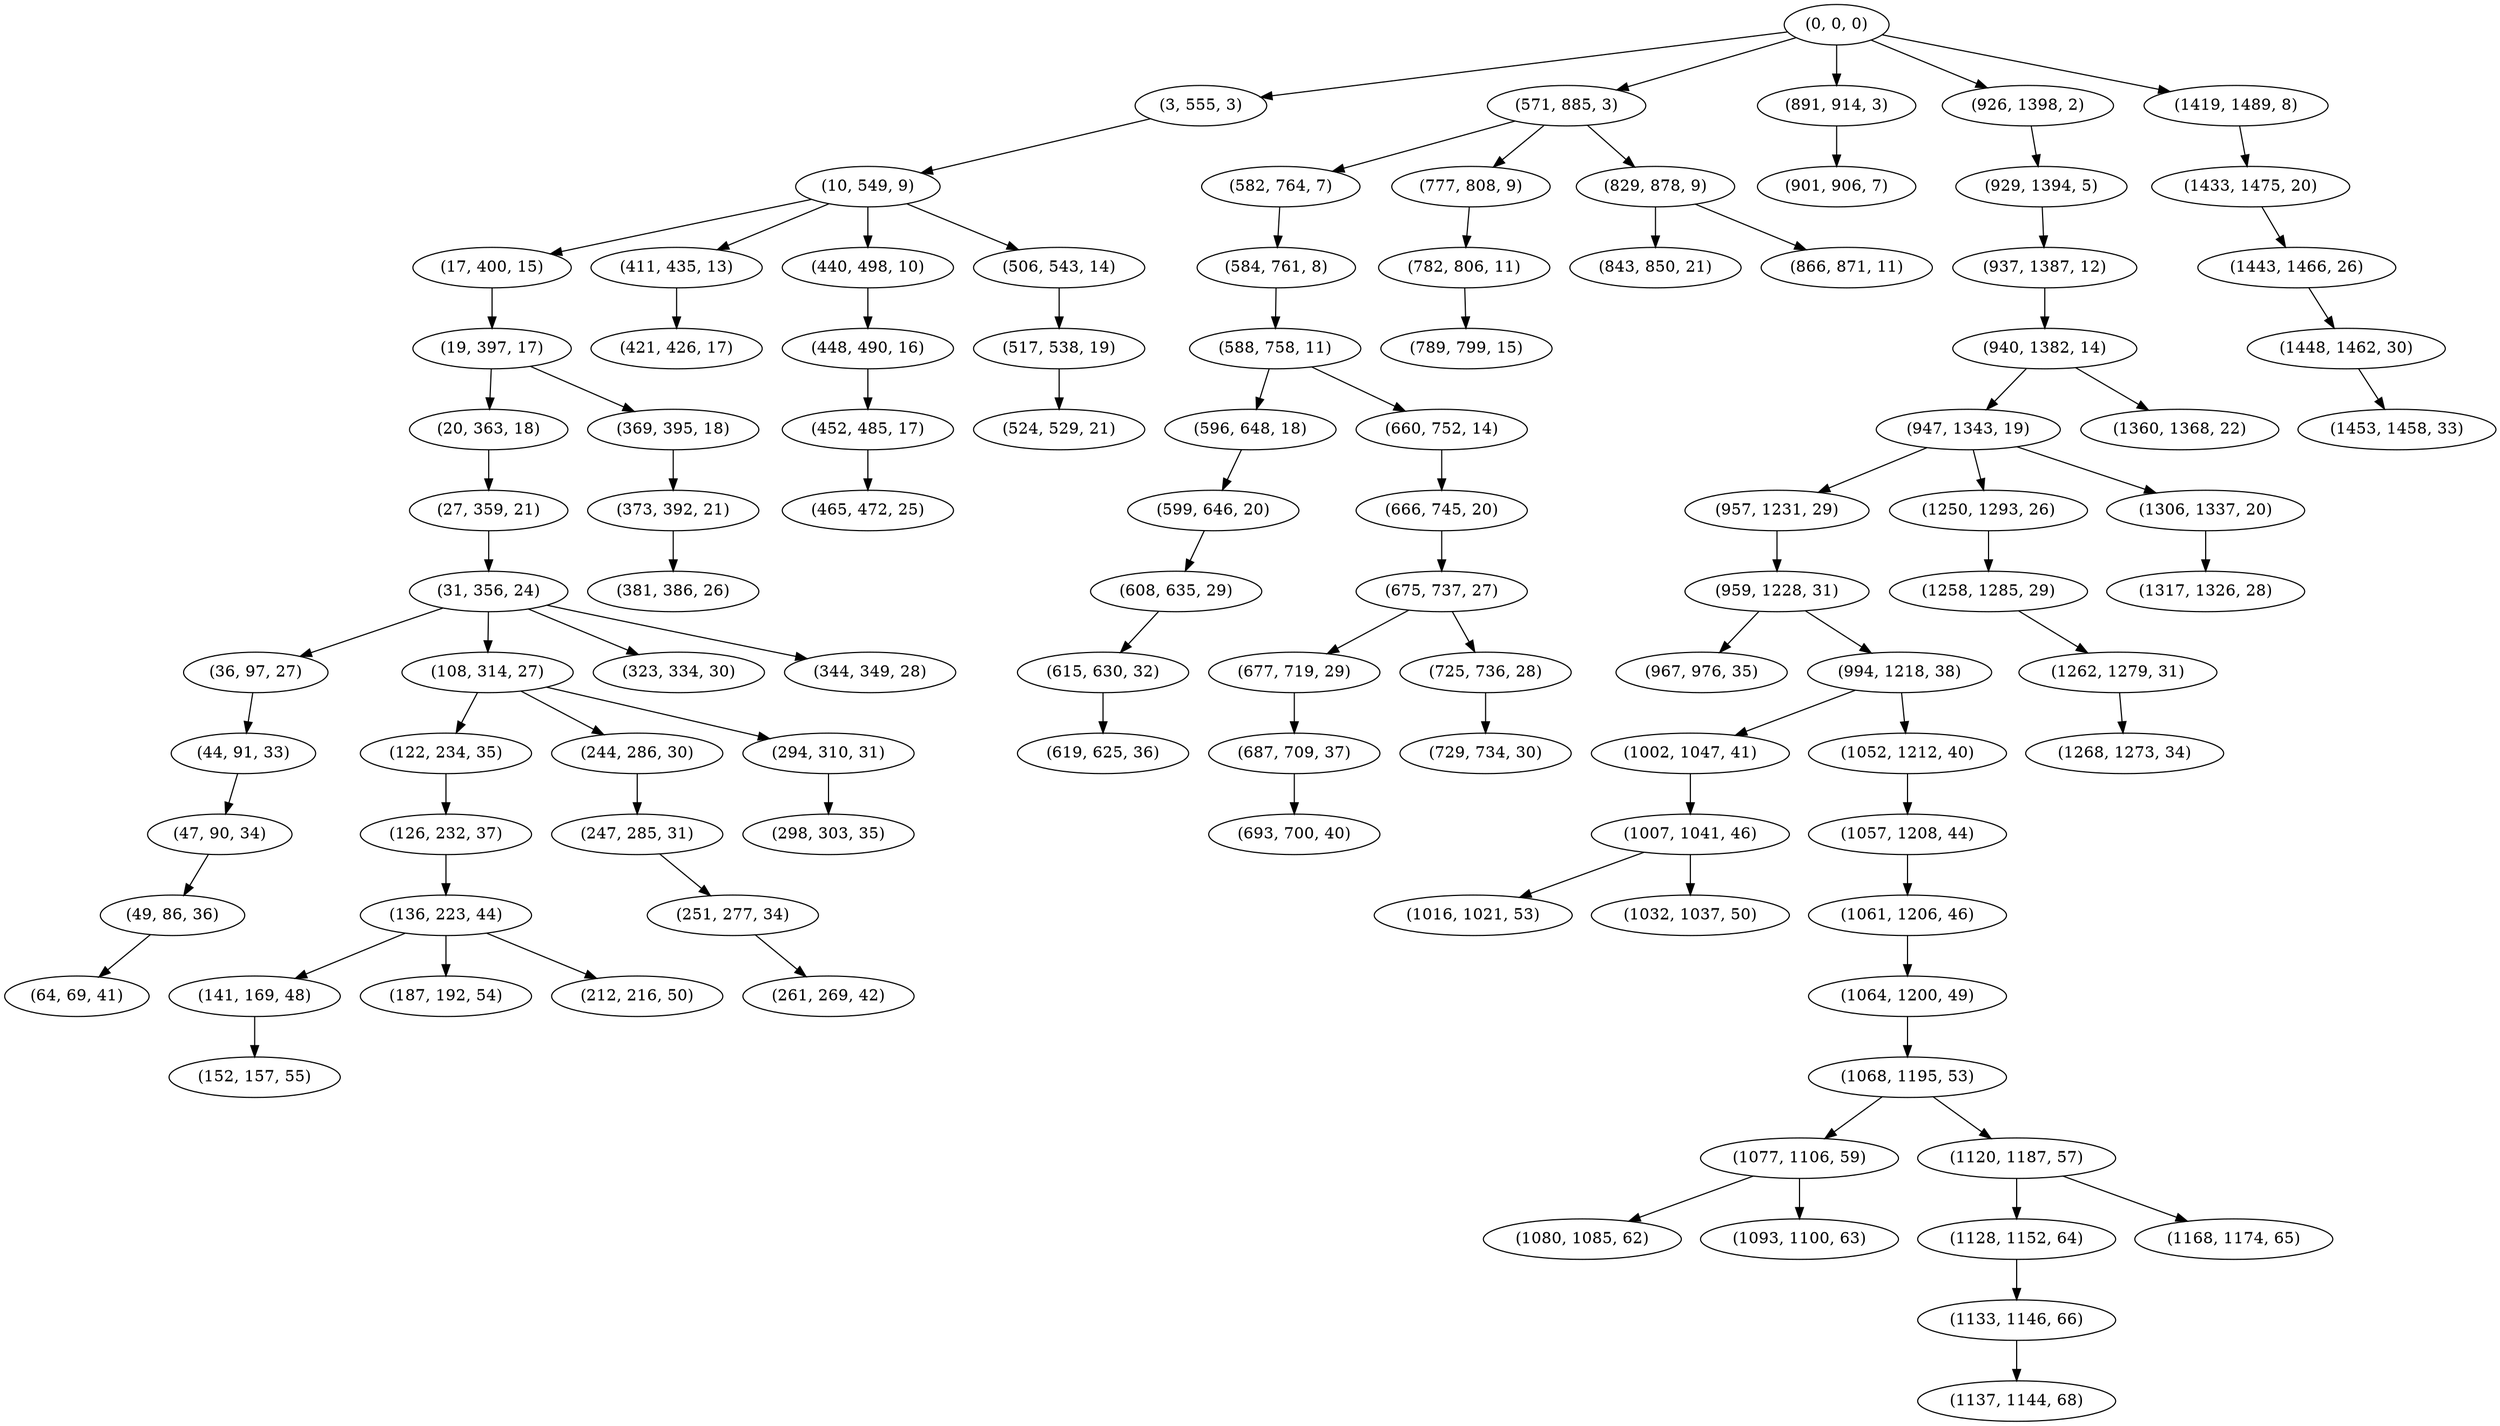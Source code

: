 digraph tree {
    "(0, 0, 0)";
    "(3, 555, 3)";
    "(10, 549, 9)";
    "(17, 400, 15)";
    "(19, 397, 17)";
    "(20, 363, 18)";
    "(27, 359, 21)";
    "(31, 356, 24)";
    "(36, 97, 27)";
    "(44, 91, 33)";
    "(47, 90, 34)";
    "(49, 86, 36)";
    "(64, 69, 41)";
    "(108, 314, 27)";
    "(122, 234, 35)";
    "(126, 232, 37)";
    "(136, 223, 44)";
    "(141, 169, 48)";
    "(152, 157, 55)";
    "(187, 192, 54)";
    "(212, 216, 50)";
    "(244, 286, 30)";
    "(247, 285, 31)";
    "(251, 277, 34)";
    "(261, 269, 42)";
    "(294, 310, 31)";
    "(298, 303, 35)";
    "(323, 334, 30)";
    "(344, 349, 28)";
    "(369, 395, 18)";
    "(373, 392, 21)";
    "(381, 386, 26)";
    "(411, 435, 13)";
    "(421, 426, 17)";
    "(440, 498, 10)";
    "(448, 490, 16)";
    "(452, 485, 17)";
    "(465, 472, 25)";
    "(506, 543, 14)";
    "(517, 538, 19)";
    "(524, 529, 21)";
    "(571, 885, 3)";
    "(582, 764, 7)";
    "(584, 761, 8)";
    "(588, 758, 11)";
    "(596, 648, 18)";
    "(599, 646, 20)";
    "(608, 635, 29)";
    "(615, 630, 32)";
    "(619, 625, 36)";
    "(660, 752, 14)";
    "(666, 745, 20)";
    "(675, 737, 27)";
    "(677, 719, 29)";
    "(687, 709, 37)";
    "(693, 700, 40)";
    "(725, 736, 28)";
    "(729, 734, 30)";
    "(777, 808, 9)";
    "(782, 806, 11)";
    "(789, 799, 15)";
    "(829, 878, 9)";
    "(843, 850, 21)";
    "(866, 871, 11)";
    "(891, 914, 3)";
    "(901, 906, 7)";
    "(926, 1398, 2)";
    "(929, 1394, 5)";
    "(937, 1387, 12)";
    "(940, 1382, 14)";
    "(947, 1343, 19)";
    "(957, 1231, 29)";
    "(959, 1228, 31)";
    "(967, 976, 35)";
    "(994, 1218, 38)";
    "(1002, 1047, 41)";
    "(1007, 1041, 46)";
    "(1016, 1021, 53)";
    "(1032, 1037, 50)";
    "(1052, 1212, 40)";
    "(1057, 1208, 44)";
    "(1061, 1206, 46)";
    "(1064, 1200, 49)";
    "(1068, 1195, 53)";
    "(1077, 1106, 59)";
    "(1080, 1085, 62)";
    "(1093, 1100, 63)";
    "(1120, 1187, 57)";
    "(1128, 1152, 64)";
    "(1133, 1146, 66)";
    "(1137, 1144, 68)";
    "(1168, 1174, 65)";
    "(1250, 1293, 26)";
    "(1258, 1285, 29)";
    "(1262, 1279, 31)";
    "(1268, 1273, 34)";
    "(1306, 1337, 20)";
    "(1317, 1326, 28)";
    "(1360, 1368, 22)";
    "(1419, 1489, 8)";
    "(1433, 1475, 20)";
    "(1443, 1466, 26)";
    "(1448, 1462, 30)";
    "(1453, 1458, 33)";
    "(0, 0, 0)" -> "(3, 555, 3)";
    "(0, 0, 0)" -> "(571, 885, 3)";
    "(0, 0, 0)" -> "(891, 914, 3)";
    "(0, 0, 0)" -> "(926, 1398, 2)";
    "(0, 0, 0)" -> "(1419, 1489, 8)";
    "(3, 555, 3)" -> "(10, 549, 9)";
    "(10, 549, 9)" -> "(17, 400, 15)";
    "(10, 549, 9)" -> "(411, 435, 13)";
    "(10, 549, 9)" -> "(440, 498, 10)";
    "(10, 549, 9)" -> "(506, 543, 14)";
    "(17, 400, 15)" -> "(19, 397, 17)";
    "(19, 397, 17)" -> "(20, 363, 18)";
    "(19, 397, 17)" -> "(369, 395, 18)";
    "(20, 363, 18)" -> "(27, 359, 21)";
    "(27, 359, 21)" -> "(31, 356, 24)";
    "(31, 356, 24)" -> "(36, 97, 27)";
    "(31, 356, 24)" -> "(108, 314, 27)";
    "(31, 356, 24)" -> "(323, 334, 30)";
    "(31, 356, 24)" -> "(344, 349, 28)";
    "(36, 97, 27)" -> "(44, 91, 33)";
    "(44, 91, 33)" -> "(47, 90, 34)";
    "(47, 90, 34)" -> "(49, 86, 36)";
    "(49, 86, 36)" -> "(64, 69, 41)";
    "(108, 314, 27)" -> "(122, 234, 35)";
    "(108, 314, 27)" -> "(244, 286, 30)";
    "(108, 314, 27)" -> "(294, 310, 31)";
    "(122, 234, 35)" -> "(126, 232, 37)";
    "(126, 232, 37)" -> "(136, 223, 44)";
    "(136, 223, 44)" -> "(141, 169, 48)";
    "(136, 223, 44)" -> "(187, 192, 54)";
    "(136, 223, 44)" -> "(212, 216, 50)";
    "(141, 169, 48)" -> "(152, 157, 55)";
    "(244, 286, 30)" -> "(247, 285, 31)";
    "(247, 285, 31)" -> "(251, 277, 34)";
    "(251, 277, 34)" -> "(261, 269, 42)";
    "(294, 310, 31)" -> "(298, 303, 35)";
    "(369, 395, 18)" -> "(373, 392, 21)";
    "(373, 392, 21)" -> "(381, 386, 26)";
    "(411, 435, 13)" -> "(421, 426, 17)";
    "(440, 498, 10)" -> "(448, 490, 16)";
    "(448, 490, 16)" -> "(452, 485, 17)";
    "(452, 485, 17)" -> "(465, 472, 25)";
    "(506, 543, 14)" -> "(517, 538, 19)";
    "(517, 538, 19)" -> "(524, 529, 21)";
    "(571, 885, 3)" -> "(582, 764, 7)";
    "(571, 885, 3)" -> "(777, 808, 9)";
    "(571, 885, 3)" -> "(829, 878, 9)";
    "(582, 764, 7)" -> "(584, 761, 8)";
    "(584, 761, 8)" -> "(588, 758, 11)";
    "(588, 758, 11)" -> "(596, 648, 18)";
    "(588, 758, 11)" -> "(660, 752, 14)";
    "(596, 648, 18)" -> "(599, 646, 20)";
    "(599, 646, 20)" -> "(608, 635, 29)";
    "(608, 635, 29)" -> "(615, 630, 32)";
    "(615, 630, 32)" -> "(619, 625, 36)";
    "(660, 752, 14)" -> "(666, 745, 20)";
    "(666, 745, 20)" -> "(675, 737, 27)";
    "(675, 737, 27)" -> "(677, 719, 29)";
    "(675, 737, 27)" -> "(725, 736, 28)";
    "(677, 719, 29)" -> "(687, 709, 37)";
    "(687, 709, 37)" -> "(693, 700, 40)";
    "(725, 736, 28)" -> "(729, 734, 30)";
    "(777, 808, 9)" -> "(782, 806, 11)";
    "(782, 806, 11)" -> "(789, 799, 15)";
    "(829, 878, 9)" -> "(843, 850, 21)";
    "(829, 878, 9)" -> "(866, 871, 11)";
    "(891, 914, 3)" -> "(901, 906, 7)";
    "(926, 1398, 2)" -> "(929, 1394, 5)";
    "(929, 1394, 5)" -> "(937, 1387, 12)";
    "(937, 1387, 12)" -> "(940, 1382, 14)";
    "(940, 1382, 14)" -> "(947, 1343, 19)";
    "(940, 1382, 14)" -> "(1360, 1368, 22)";
    "(947, 1343, 19)" -> "(957, 1231, 29)";
    "(947, 1343, 19)" -> "(1250, 1293, 26)";
    "(947, 1343, 19)" -> "(1306, 1337, 20)";
    "(957, 1231, 29)" -> "(959, 1228, 31)";
    "(959, 1228, 31)" -> "(967, 976, 35)";
    "(959, 1228, 31)" -> "(994, 1218, 38)";
    "(994, 1218, 38)" -> "(1002, 1047, 41)";
    "(994, 1218, 38)" -> "(1052, 1212, 40)";
    "(1002, 1047, 41)" -> "(1007, 1041, 46)";
    "(1007, 1041, 46)" -> "(1016, 1021, 53)";
    "(1007, 1041, 46)" -> "(1032, 1037, 50)";
    "(1052, 1212, 40)" -> "(1057, 1208, 44)";
    "(1057, 1208, 44)" -> "(1061, 1206, 46)";
    "(1061, 1206, 46)" -> "(1064, 1200, 49)";
    "(1064, 1200, 49)" -> "(1068, 1195, 53)";
    "(1068, 1195, 53)" -> "(1077, 1106, 59)";
    "(1068, 1195, 53)" -> "(1120, 1187, 57)";
    "(1077, 1106, 59)" -> "(1080, 1085, 62)";
    "(1077, 1106, 59)" -> "(1093, 1100, 63)";
    "(1120, 1187, 57)" -> "(1128, 1152, 64)";
    "(1120, 1187, 57)" -> "(1168, 1174, 65)";
    "(1128, 1152, 64)" -> "(1133, 1146, 66)";
    "(1133, 1146, 66)" -> "(1137, 1144, 68)";
    "(1250, 1293, 26)" -> "(1258, 1285, 29)";
    "(1258, 1285, 29)" -> "(1262, 1279, 31)";
    "(1262, 1279, 31)" -> "(1268, 1273, 34)";
    "(1306, 1337, 20)" -> "(1317, 1326, 28)";
    "(1419, 1489, 8)" -> "(1433, 1475, 20)";
    "(1433, 1475, 20)" -> "(1443, 1466, 26)";
    "(1443, 1466, 26)" -> "(1448, 1462, 30)";
    "(1448, 1462, 30)" -> "(1453, 1458, 33)";
}

